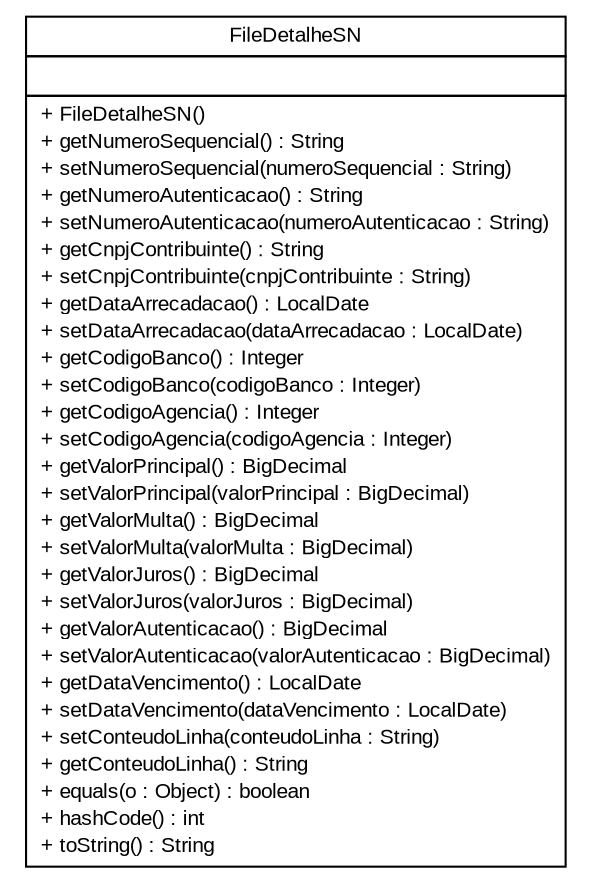 #!/usr/local/bin/dot
#
# Class diagram 
# Generated by UMLGraph version R5_6 (http://www.umlgraph.org/)
#

digraph G {
	edge [fontname="arial",fontsize=10,labelfontname="arial",labelfontsize=10];
	node [fontname="arial",fontsize=10,shape=plaintext];
	nodesep=0.25;
	ranksep=0.5;
	// br.gov.to.sefaz.arr.processamento.domain.detalhe.simplesnacional.FileDetalheSN
	c167982 [label=<<table title="br.gov.to.sefaz.arr.processamento.domain.detalhe.simplesnacional.FileDetalheSN" border="0" cellborder="1" cellspacing="0" cellpadding="2" port="p" href="./FileDetalheSN.html">
		<tr><td><table border="0" cellspacing="0" cellpadding="1">
<tr><td align="center" balign="center"> FileDetalheSN </td></tr>
		</table></td></tr>
		<tr><td><table border="0" cellspacing="0" cellpadding="1">
<tr><td align="left" balign="left">  </td></tr>
		</table></td></tr>
		<tr><td><table border="0" cellspacing="0" cellpadding="1">
<tr><td align="left" balign="left"> + FileDetalheSN() </td></tr>
<tr><td align="left" balign="left"> + getNumeroSequencial() : String </td></tr>
<tr><td align="left" balign="left"> + setNumeroSequencial(numeroSequencial : String) </td></tr>
<tr><td align="left" balign="left"> + getNumeroAutenticacao() : String </td></tr>
<tr><td align="left" balign="left"> + setNumeroAutenticacao(numeroAutenticacao : String) </td></tr>
<tr><td align="left" balign="left"> + getCnpjContribuinte() : String </td></tr>
<tr><td align="left" balign="left"> + setCnpjContribuinte(cnpjContribuinte : String) </td></tr>
<tr><td align="left" balign="left"> + getDataArrecadacao() : LocalDate </td></tr>
<tr><td align="left" balign="left"> + setDataArrecadacao(dataArrecadacao : LocalDate) </td></tr>
<tr><td align="left" balign="left"> + getCodigoBanco() : Integer </td></tr>
<tr><td align="left" balign="left"> + setCodigoBanco(codigoBanco : Integer) </td></tr>
<tr><td align="left" balign="left"> + getCodigoAgencia() : Integer </td></tr>
<tr><td align="left" balign="left"> + setCodigoAgencia(codigoAgencia : Integer) </td></tr>
<tr><td align="left" balign="left"> + getValorPrincipal() : BigDecimal </td></tr>
<tr><td align="left" balign="left"> + setValorPrincipal(valorPrincipal : BigDecimal) </td></tr>
<tr><td align="left" balign="left"> + getValorMulta() : BigDecimal </td></tr>
<tr><td align="left" balign="left"> + setValorMulta(valorMulta : BigDecimal) </td></tr>
<tr><td align="left" balign="left"> + getValorJuros() : BigDecimal </td></tr>
<tr><td align="left" balign="left"> + setValorJuros(valorJuros : BigDecimal) </td></tr>
<tr><td align="left" balign="left"> + getValorAutenticacao() : BigDecimal </td></tr>
<tr><td align="left" balign="left"> + setValorAutenticacao(valorAutenticacao : BigDecimal) </td></tr>
<tr><td align="left" balign="left"> + getDataVencimento() : LocalDate </td></tr>
<tr><td align="left" balign="left"> + setDataVencimento(dataVencimento : LocalDate) </td></tr>
<tr><td align="left" balign="left"> + setConteudoLinha(conteudoLinha : String) </td></tr>
<tr><td align="left" balign="left"> + getConteudoLinha() : String </td></tr>
<tr><td align="left" balign="left"> + equals(o : Object) : boolean </td></tr>
<tr><td align="left" balign="left"> + hashCode() : int </td></tr>
<tr><td align="left" balign="left"> + toString() : String </td></tr>
		</table></td></tr>
		</table>>, URL="./FileDetalheSN.html", fontname="arial", fontcolor="black", fontsize=10.0];
}

